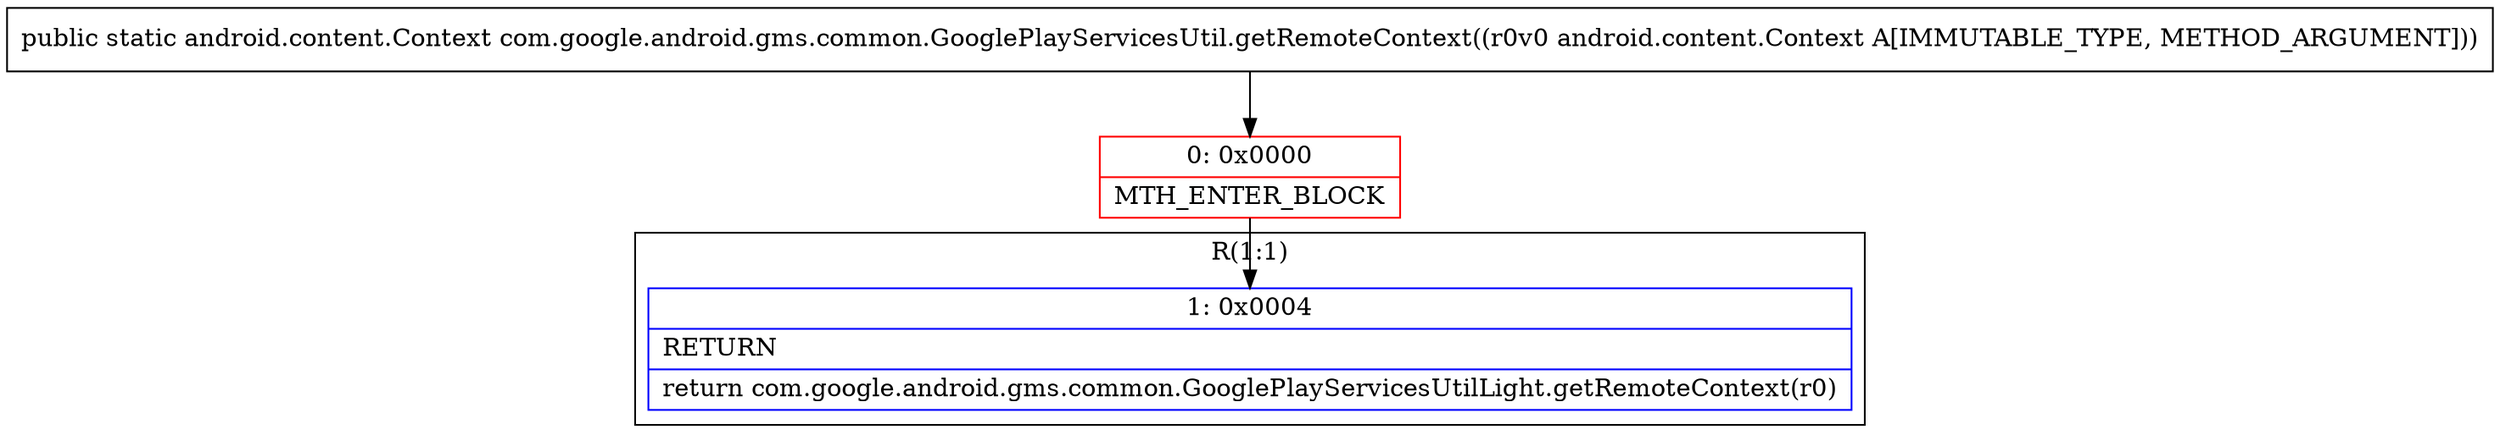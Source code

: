 digraph "CFG forcom.google.android.gms.common.GooglePlayServicesUtil.getRemoteContext(Landroid\/content\/Context;)Landroid\/content\/Context;" {
subgraph cluster_Region_771092498 {
label = "R(1:1)";
node [shape=record,color=blue];
Node_1 [shape=record,label="{1\:\ 0x0004|RETURN\l|return com.google.android.gms.common.GooglePlayServicesUtilLight.getRemoteContext(r0)\l}"];
}
Node_0 [shape=record,color=red,label="{0\:\ 0x0000|MTH_ENTER_BLOCK\l}"];
MethodNode[shape=record,label="{public static android.content.Context com.google.android.gms.common.GooglePlayServicesUtil.getRemoteContext((r0v0 android.content.Context A[IMMUTABLE_TYPE, METHOD_ARGUMENT])) }"];
MethodNode -> Node_0;
Node_0 -> Node_1;
}

